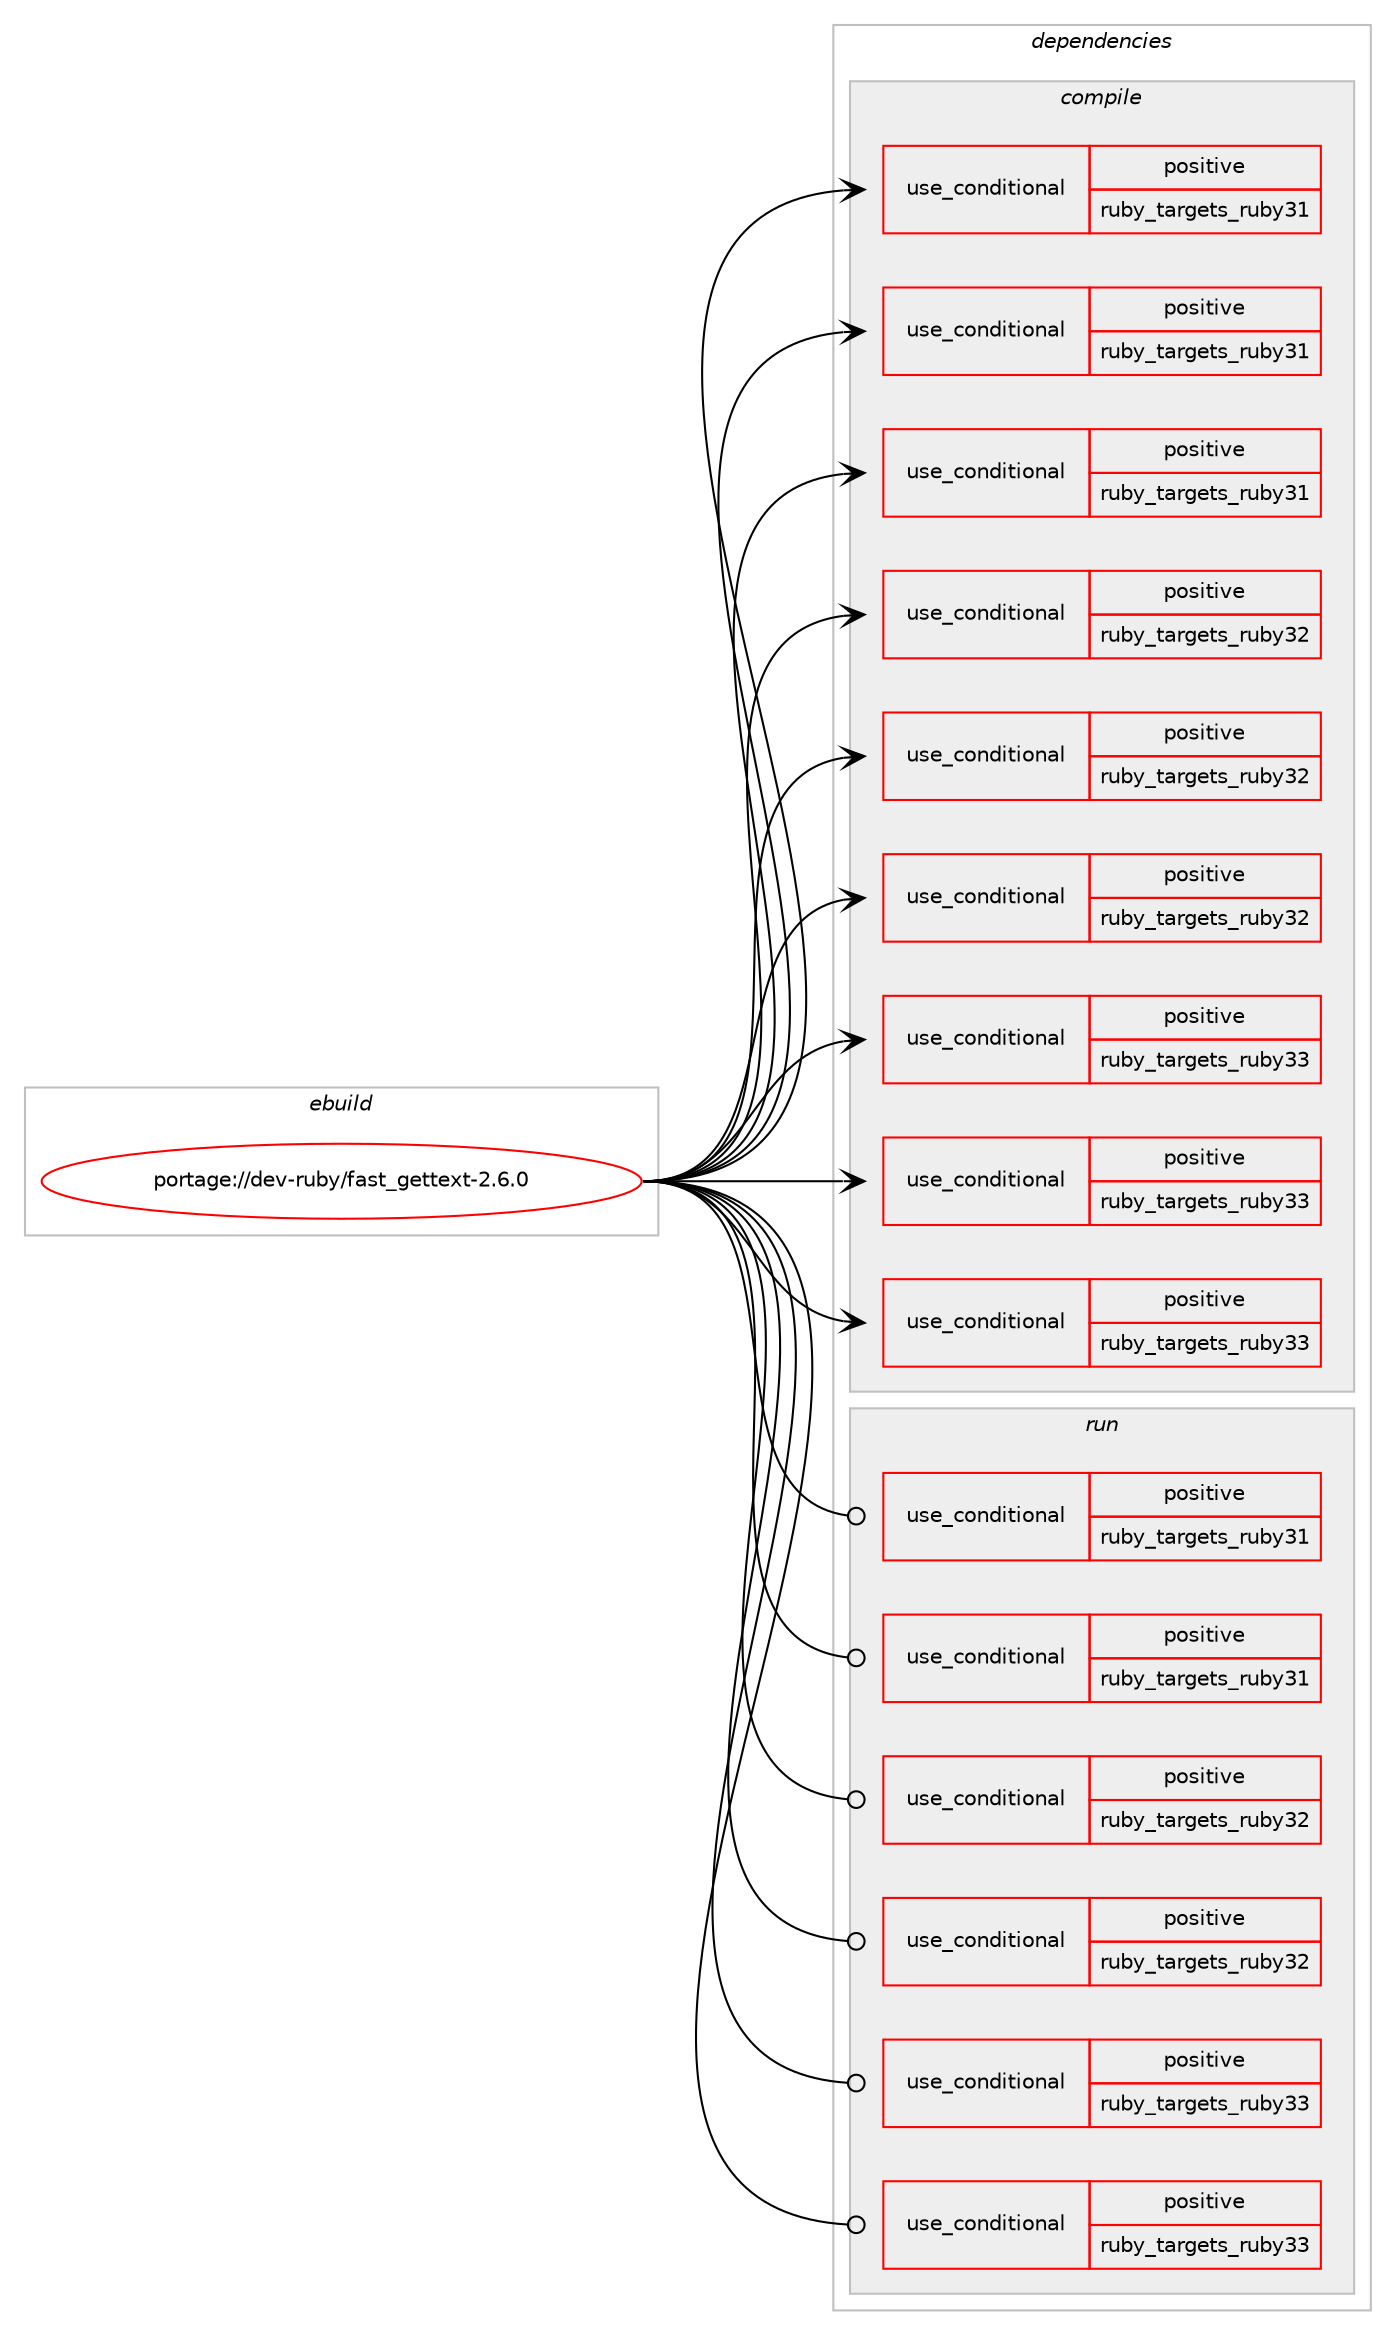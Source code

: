 digraph prolog {

# *************
# Graph options
# *************

newrank=true;
concentrate=true;
compound=true;
graph [rankdir=LR,fontname=Helvetica,fontsize=10,ranksep=1.5];#, ranksep=2.5, nodesep=0.2];
edge  [arrowhead=vee];
node  [fontname=Helvetica,fontsize=10];

# **********
# The ebuild
# **********

subgraph cluster_leftcol {
color=gray;
rank=same;
label=<<i>ebuild</i>>;
id [label="portage://dev-ruby/fast_gettext-2.6.0", color=red, width=4, href="../dev-ruby/fast_gettext-2.6.0.svg"];
}

# ****************
# The dependencies
# ****************

subgraph cluster_midcol {
color=gray;
label=<<i>dependencies</i>>;
subgraph cluster_compile {
fillcolor="#eeeeee";
style=filled;
label=<<i>compile</i>>;
subgraph cond46604 {
dependency93787 [label=<<TABLE BORDER="0" CELLBORDER="1" CELLSPACING="0" CELLPADDING="4"><TR><TD ROWSPAN="3" CELLPADDING="10">use_conditional</TD></TR><TR><TD>positive</TD></TR><TR><TD>ruby_targets_ruby31</TD></TR></TABLE>>, shape=none, color=red];
# *** BEGIN UNKNOWN DEPENDENCY TYPE (TODO) ***
# dependency93787 -> package_dependency(portage://dev-ruby/fast_gettext-2.6.0,install,no,dev-lang,ruby,none,[,,],[slot(3.1)],[])
# *** END UNKNOWN DEPENDENCY TYPE (TODO) ***

}
id:e -> dependency93787:w [weight=20,style="solid",arrowhead="vee"];
subgraph cond46605 {
dependency93788 [label=<<TABLE BORDER="0" CELLBORDER="1" CELLSPACING="0" CELLPADDING="4"><TR><TD ROWSPAN="3" CELLPADDING="10">use_conditional</TD></TR><TR><TD>positive</TD></TR><TR><TD>ruby_targets_ruby31</TD></TR></TABLE>>, shape=none, color=red];
# *** BEGIN UNKNOWN DEPENDENCY TYPE (TODO) ***
# dependency93788 -> package_dependency(portage://dev-ruby/fast_gettext-2.6.0,install,no,dev-ruby,prime,none,[,,],[],[use(enable(ruby_targets_ruby31),negative)])
# *** END UNKNOWN DEPENDENCY TYPE (TODO) ***

}
id:e -> dependency93788:w [weight=20,style="solid",arrowhead="vee"];
subgraph cond46606 {
dependency93789 [label=<<TABLE BORDER="0" CELLBORDER="1" CELLSPACING="0" CELLPADDING="4"><TR><TD ROWSPAN="3" CELLPADDING="10">use_conditional</TD></TR><TR><TD>positive</TD></TR><TR><TD>ruby_targets_ruby31</TD></TR></TABLE>>, shape=none, color=red];
# *** BEGIN UNKNOWN DEPENDENCY TYPE (TODO) ***
# dependency93789 -> package_dependency(portage://dev-ruby/fast_gettext-2.6.0,install,no,virtual,rubygems,none,[,,],[],[use(enable(ruby_targets_ruby31),negative)])
# *** END UNKNOWN DEPENDENCY TYPE (TODO) ***

}
id:e -> dependency93789:w [weight=20,style="solid",arrowhead="vee"];
subgraph cond46607 {
dependency93790 [label=<<TABLE BORDER="0" CELLBORDER="1" CELLSPACING="0" CELLPADDING="4"><TR><TD ROWSPAN="3" CELLPADDING="10">use_conditional</TD></TR><TR><TD>positive</TD></TR><TR><TD>ruby_targets_ruby32</TD></TR></TABLE>>, shape=none, color=red];
# *** BEGIN UNKNOWN DEPENDENCY TYPE (TODO) ***
# dependency93790 -> package_dependency(portage://dev-ruby/fast_gettext-2.6.0,install,no,dev-lang,ruby,none,[,,],[slot(3.2)],[])
# *** END UNKNOWN DEPENDENCY TYPE (TODO) ***

}
id:e -> dependency93790:w [weight=20,style="solid",arrowhead="vee"];
subgraph cond46608 {
dependency93791 [label=<<TABLE BORDER="0" CELLBORDER="1" CELLSPACING="0" CELLPADDING="4"><TR><TD ROWSPAN="3" CELLPADDING="10">use_conditional</TD></TR><TR><TD>positive</TD></TR><TR><TD>ruby_targets_ruby32</TD></TR></TABLE>>, shape=none, color=red];
# *** BEGIN UNKNOWN DEPENDENCY TYPE (TODO) ***
# dependency93791 -> package_dependency(portage://dev-ruby/fast_gettext-2.6.0,install,no,dev-ruby,prime,none,[,,],[],[use(enable(ruby_targets_ruby32),negative)])
# *** END UNKNOWN DEPENDENCY TYPE (TODO) ***

}
id:e -> dependency93791:w [weight=20,style="solid",arrowhead="vee"];
subgraph cond46609 {
dependency93792 [label=<<TABLE BORDER="0" CELLBORDER="1" CELLSPACING="0" CELLPADDING="4"><TR><TD ROWSPAN="3" CELLPADDING="10">use_conditional</TD></TR><TR><TD>positive</TD></TR><TR><TD>ruby_targets_ruby32</TD></TR></TABLE>>, shape=none, color=red];
# *** BEGIN UNKNOWN DEPENDENCY TYPE (TODO) ***
# dependency93792 -> package_dependency(portage://dev-ruby/fast_gettext-2.6.0,install,no,virtual,rubygems,none,[,,],[],[use(enable(ruby_targets_ruby32),negative)])
# *** END UNKNOWN DEPENDENCY TYPE (TODO) ***

}
id:e -> dependency93792:w [weight=20,style="solid",arrowhead="vee"];
subgraph cond46610 {
dependency93793 [label=<<TABLE BORDER="0" CELLBORDER="1" CELLSPACING="0" CELLPADDING="4"><TR><TD ROWSPAN="3" CELLPADDING="10">use_conditional</TD></TR><TR><TD>positive</TD></TR><TR><TD>ruby_targets_ruby33</TD></TR></TABLE>>, shape=none, color=red];
# *** BEGIN UNKNOWN DEPENDENCY TYPE (TODO) ***
# dependency93793 -> package_dependency(portage://dev-ruby/fast_gettext-2.6.0,install,no,dev-lang,ruby,none,[,,],[slot(3.3)],[])
# *** END UNKNOWN DEPENDENCY TYPE (TODO) ***

}
id:e -> dependency93793:w [weight=20,style="solid",arrowhead="vee"];
subgraph cond46611 {
dependency93794 [label=<<TABLE BORDER="0" CELLBORDER="1" CELLSPACING="0" CELLPADDING="4"><TR><TD ROWSPAN="3" CELLPADDING="10">use_conditional</TD></TR><TR><TD>positive</TD></TR><TR><TD>ruby_targets_ruby33</TD></TR></TABLE>>, shape=none, color=red];
# *** BEGIN UNKNOWN DEPENDENCY TYPE (TODO) ***
# dependency93794 -> package_dependency(portage://dev-ruby/fast_gettext-2.6.0,install,no,dev-ruby,prime,none,[,,],[],[use(enable(ruby_targets_ruby33),negative)])
# *** END UNKNOWN DEPENDENCY TYPE (TODO) ***

}
id:e -> dependency93794:w [weight=20,style="solid",arrowhead="vee"];
subgraph cond46612 {
dependency93795 [label=<<TABLE BORDER="0" CELLBORDER="1" CELLSPACING="0" CELLPADDING="4"><TR><TD ROWSPAN="3" CELLPADDING="10">use_conditional</TD></TR><TR><TD>positive</TD></TR><TR><TD>ruby_targets_ruby33</TD></TR></TABLE>>, shape=none, color=red];
# *** BEGIN UNKNOWN DEPENDENCY TYPE (TODO) ***
# dependency93795 -> package_dependency(portage://dev-ruby/fast_gettext-2.6.0,install,no,virtual,rubygems,none,[,,],[],[use(enable(ruby_targets_ruby33),negative)])
# *** END UNKNOWN DEPENDENCY TYPE (TODO) ***

}
id:e -> dependency93795:w [weight=20,style="solid",arrowhead="vee"];
}
subgraph cluster_compileandrun {
fillcolor="#eeeeee";
style=filled;
label=<<i>compile and run</i>>;
}
subgraph cluster_run {
fillcolor="#eeeeee";
style=filled;
label=<<i>run</i>>;
subgraph cond46613 {
dependency93796 [label=<<TABLE BORDER="0" CELLBORDER="1" CELLSPACING="0" CELLPADDING="4"><TR><TD ROWSPAN="3" CELLPADDING="10">use_conditional</TD></TR><TR><TD>positive</TD></TR><TR><TD>ruby_targets_ruby31</TD></TR></TABLE>>, shape=none, color=red];
# *** BEGIN UNKNOWN DEPENDENCY TYPE (TODO) ***
# dependency93796 -> package_dependency(portage://dev-ruby/fast_gettext-2.6.0,run,no,dev-lang,ruby,none,[,,],[slot(3.1)],[])
# *** END UNKNOWN DEPENDENCY TYPE (TODO) ***

}
id:e -> dependency93796:w [weight=20,style="solid",arrowhead="odot"];
subgraph cond46614 {
dependency93797 [label=<<TABLE BORDER="0" CELLBORDER="1" CELLSPACING="0" CELLPADDING="4"><TR><TD ROWSPAN="3" CELLPADDING="10">use_conditional</TD></TR><TR><TD>positive</TD></TR><TR><TD>ruby_targets_ruby31</TD></TR></TABLE>>, shape=none, color=red];
# *** BEGIN UNKNOWN DEPENDENCY TYPE (TODO) ***
# dependency93797 -> package_dependency(portage://dev-ruby/fast_gettext-2.6.0,run,no,virtual,rubygems,none,[,,],[],[use(enable(ruby_targets_ruby31),negative)])
# *** END UNKNOWN DEPENDENCY TYPE (TODO) ***

}
id:e -> dependency93797:w [weight=20,style="solid",arrowhead="odot"];
subgraph cond46615 {
dependency93798 [label=<<TABLE BORDER="0" CELLBORDER="1" CELLSPACING="0" CELLPADDING="4"><TR><TD ROWSPAN="3" CELLPADDING="10">use_conditional</TD></TR><TR><TD>positive</TD></TR><TR><TD>ruby_targets_ruby32</TD></TR></TABLE>>, shape=none, color=red];
# *** BEGIN UNKNOWN DEPENDENCY TYPE (TODO) ***
# dependency93798 -> package_dependency(portage://dev-ruby/fast_gettext-2.6.0,run,no,dev-lang,ruby,none,[,,],[slot(3.2)],[])
# *** END UNKNOWN DEPENDENCY TYPE (TODO) ***

}
id:e -> dependency93798:w [weight=20,style="solid",arrowhead="odot"];
subgraph cond46616 {
dependency93799 [label=<<TABLE BORDER="0" CELLBORDER="1" CELLSPACING="0" CELLPADDING="4"><TR><TD ROWSPAN="3" CELLPADDING="10">use_conditional</TD></TR><TR><TD>positive</TD></TR><TR><TD>ruby_targets_ruby32</TD></TR></TABLE>>, shape=none, color=red];
# *** BEGIN UNKNOWN DEPENDENCY TYPE (TODO) ***
# dependency93799 -> package_dependency(portage://dev-ruby/fast_gettext-2.6.0,run,no,virtual,rubygems,none,[,,],[],[use(enable(ruby_targets_ruby32),negative)])
# *** END UNKNOWN DEPENDENCY TYPE (TODO) ***

}
id:e -> dependency93799:w [weight=20,style="solid",arrowhead="odot"];
subgraph cond46617 {
dependency93800 [label=<<TABLE BORDER="0" CELLBORDER="1" CELLSPACING="0" CELLPADDING="4"><TR><TD ROWSPAN="3" CELLPADDING="10">use_conditional</TD></TR><TR><TD>positive</TD></TR><TR><TD>ruby_targets_ruby33</TD></TR></TABLE>>, shape=none, color=red];
# *** BEGIN UNKNOWN DEPENDENCY TYPE (TODO) ***
# dependency93800 -> package_dependency(portage://dev-ruby/fast_gettext-2.6.0,run,no,dev-lang,ruby,none,[,,],[slot(3.3)],[])
# *** END UNKNOWN DEPENDENCY TYPE (TODO) ***

}
id:e -> dependency93800:w [weight=20,style="solid",arrowhead="odot"];
subgraph cond46618 {
dependency93801 [label=<<TABLE BORDER="0" CELLBORDER="1" CELLSPACING="0" CELLPADDING="4"><TR><TD ROWSPAN="3" CELLPADDING="10">use_conditional</TD></TR><TR><TD>positive</TD></TR><TR><TD>ruby_targets_ruby33</TD></TR></TABLE>>, shape=none, color=red];
# *** BEGIN UNKNOWN DEPENDENCY TYPE (TODO) ***
# dependency93801 -> package_dependency(portage://dev-ruby/fast_gettext-2.6.0,run,no,virtual,rubygems,none,[,,],[],[use(enable(ruby_targets_ruby33),negative)])
# *** END UNKNOWN DEPENDENCY TYPE (TODO) ***

}
id:e -> dependency93801:w [weight=20,style="solid",arrowhead="odot"];
}
}

# **************
# The candidates
# **************

subgraph cluster_choices {
rank=same;
color=gray;
label=<<i>candidates</i>>;

}

}
